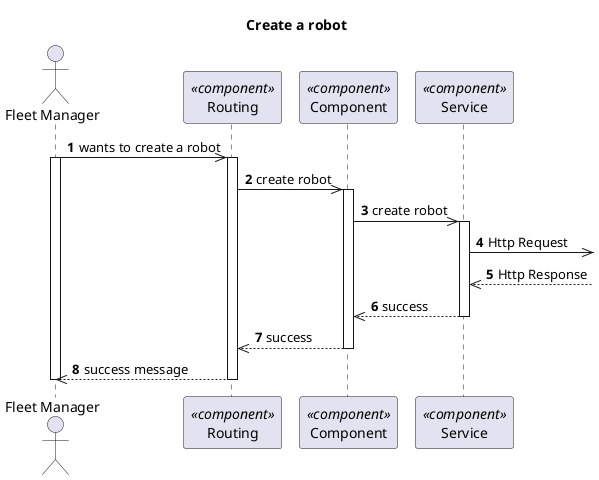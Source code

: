 @startuml Process View - Level 3 - Create a robot

autonumber
skinparam packageStyle rect

title Create a robot

actor "Fleet Manager" as FM
participant "Routing" as routing <<component>>
participant "Component" as comp <<component>>
participant "Service" as service <<component>>

FM->> routing : wants to create a robot
activate FM
activate routing
routing ->> comp : create robot

activate comp
comp ->> service : create robot

activate service
service ->> : Http Request
service <<-- : Http Response

service -->> comp : success
deactivate service

comp -->> routing : success
deactivate comp

FM<<-- routing : success message
deactivate routing
deactivate FM

@enduml
